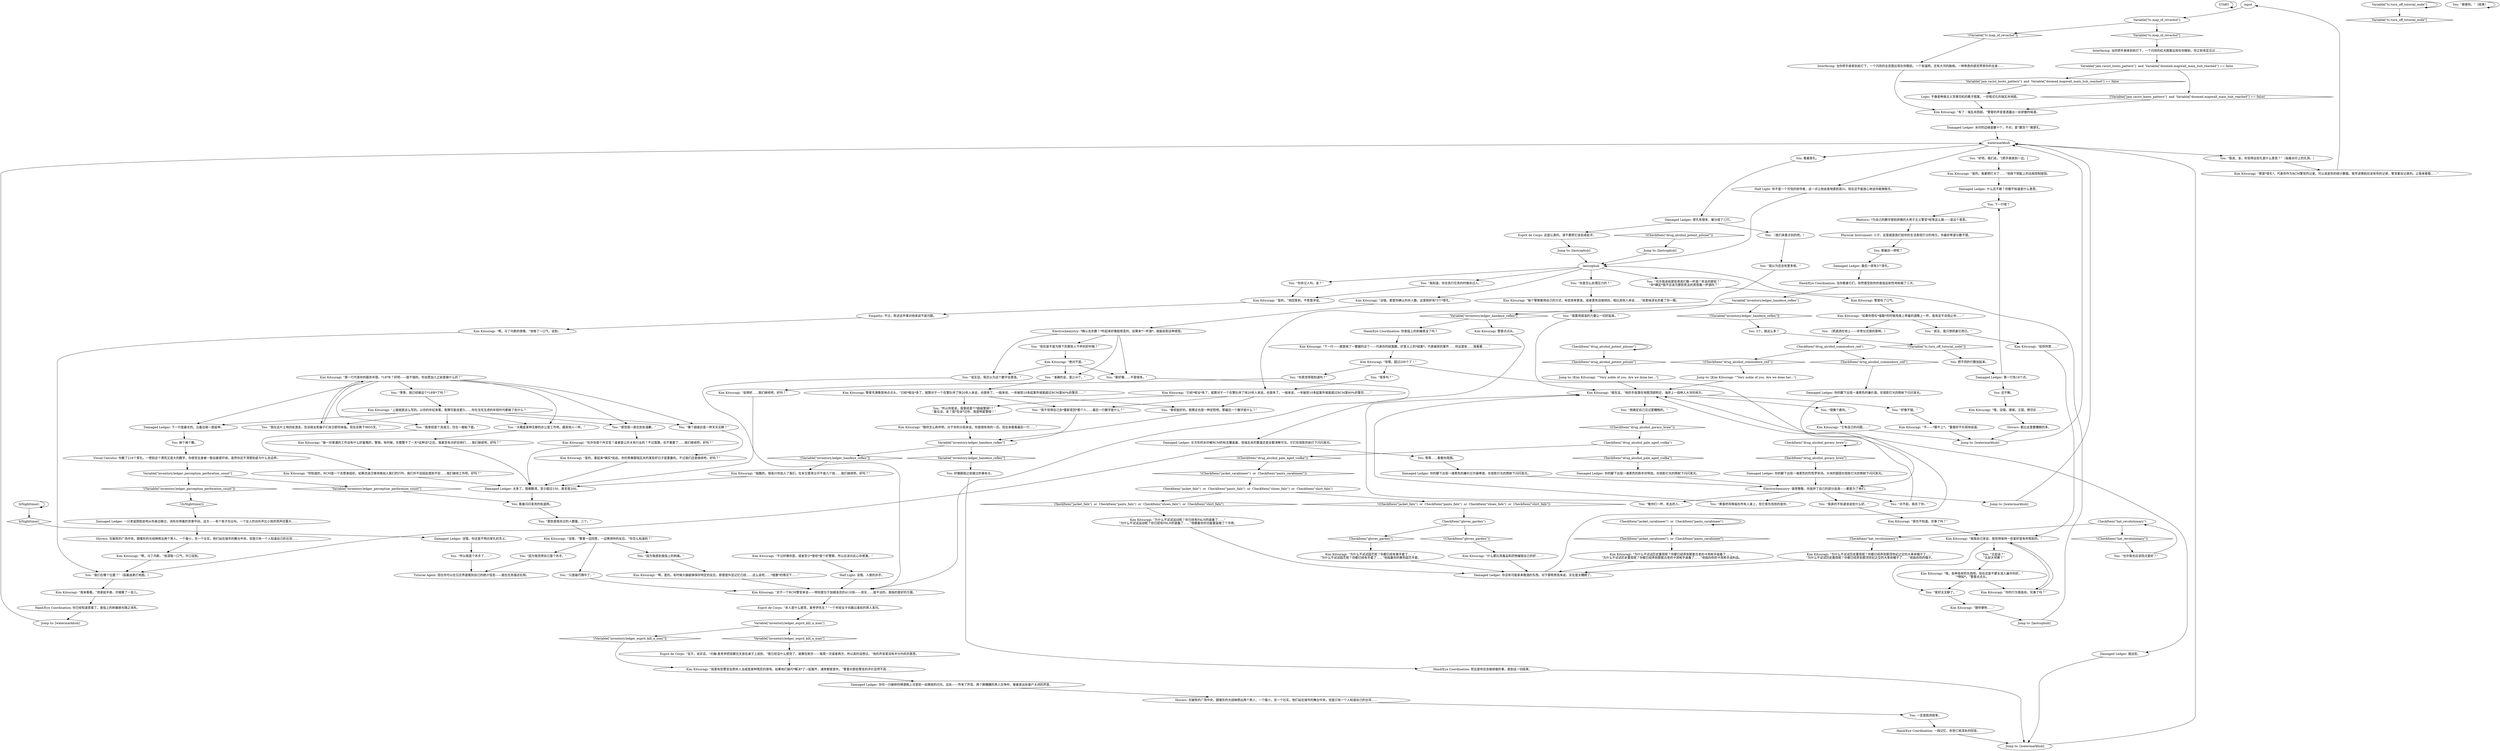 # KINEEMA ORB / halogen watermarks
# the dialogue where-in you've turned on the lights of the kineema and you can look at the halogen watermarks stuff on your ledger
# ==================================================
digraph G {
	  0 [label="START"];
	  1 [label="input"];
	  2 [label="Rhetoric: *为自己的数字感到骄傲的大男子主义警官*经常这么做——是这个意思。"];
	  3 [label="Damaged Ledger: 下一行是最长的。沿着边缘一直延伸。"];
	  4 [label="You: “你真觉得我知道吗？”"];
	  5 [label="You: “准确的说，是216个。”"];
	  6 [label="You: “所以我是个杀手了……”"];
	  7 [label="Jump to: [watermarkhub]"];
	  8 [label="Jump to: [watermarkhub]"];
	  9 [label="You: “那些是我杀过的人数量。三个。”"];
	  10 [label="Damaged Ledger: 长方形的水印被RCM的标志覆盖着，但瑞瓦肖的要道还是全都清晰可见。它们在锐影的前灯下闪闪发光。"];
	  11 [label="Jump to: [watermarkhub]"];
	  12 [label="You: “我要用摇滚的力量让一切好起来。”"];
	  13 [label="Kim Kitsuragi: “就我自己来说，我觉得保持一些爱好是有所帮助的。”"];
	  14 [label="Jump to: [lastcophub]"];
	  15 [label="Damaged Ledger: 你没有可能拿来敬酒的东西。对于那帮男孩来说，实在是太糟糕了。"];
	  16 [label="Esprit de Corps: 这是认真的。请不要把它误会成批评。"];
	  17 [label="You: 把不同的行数加起来。"];
	  18 [label="Tutorial Agent: 现在你可以在日志界面看到自己的统计信息——就在任务描述右侧。"];
	  19 [label="Half Light: 没错。人类的杀手。"];
	  20 [label="Half Light: 你不是一个可怕的掠夺者，这一点让他由衷地感到高兴。现在还不能放心地说你能够胜任。"];
	  21 [label="You: 看着闪闪发亮的街道网。"];
	  22 [label="You: 那最后一排呢？"];
	  23 [label="Kim Kitsuragi: “第一行代表你的服务年限。*18*年？好吧——挺不错的。你自愿加入之前是做什么的？”"];
	  24 [label="Kim Kitsuragi: “挺酷的。很高兴你加入了我们。在末日里哭泣可不值几个钱……我们继续吧，好吗？”"];
	  25 [label="Hand/Eye Coordination: 你食指上的刺痛感没了吗？"];
	  26 [label="You: 一定是肌肉痉挛。"];
	  27 [label="Kim Kitsuragi: “啊，马丁内斯的夜晚，”他吸了一口气，说到。"];
	  28 [label="Jump to: [lastcophub]"];
	  29 [label="Jump to: [Kim Kitsuragi: \"\"Very noble of you. Are we done her...\"]"];
	  30 [label="CheckItem(\"drug_alcohol_goracy_brew\")"];
	  31 [label="CheckItem(\"drug_alcohol_goracy_brew\")", shape=diamond];
	  32 [label="!(CheckItem(\"drug_alcohol_goracy_brew\"))", shape=diamond];
	  33 [label="Kim Kitsuragi: “哦，没错。煤城，王国，燃尽区……”"];
	  34 [label="Damaged Ledger: 什么还不赖？你都不知道是什么意思。"];
	  35 [label="Variable[\"tc.turn_off_tutorial_node\"]"];
	  36 [label="Variable[\"tc.turn_off_tutorial_node\"]", shape=diamond];
	  37 [label="!(Variable[\"tc.turn_off_tutorial_node\"])", shape=diamond];
	  38 [label="Damaged Ledger: 就这些。"];
	  39 [label="You: “我以为还会有更多呢。”"];
	  40 [label="Damaged Ledger: 没错。你还是不明白穿孔的含义。"];
	  41 [label="Damaged Ledger: 你在一只破碎的啤酒瓶上注意到一丝微弱的闪光。远处——传来了声音。两个醉醺醺的男人在争吵，接着是远处窗户关闭的声音。"];
	  42 [label="Kim Kitsuragi: “不过好像你是，或者至少*曾经*是个好警察。所以应该对此心存感激。”"];
	  43 [label="Jump to: [Kim Kitsuragi: \"\"Very noble of you. Are we done her...\"]"];
	  44 [label="Damaged Ledger: 你的脚下出现一滩黑色的廉价比尔森啤酒，在锐影灯光的照射下闪闪发光。"];
	  45 [label="IsNighttime()"];
	  46 [label="IsNighttime()", shape=diamond];
	  47 [label="!(IsNighttime())", shape=diamond];
	  48 [label="Damaged Ledger: 太多了，很难数清。至少超过150，甚至是200。"];
	  49 [label="Kim Kitsuragi: “下一行——就是绕了一整圈的这个——代表你的结案数。好意义上的*结案*。代表破获的案件……你这里有……我看看……”"];
	  50 [label="Kim Kitsuragi: “没错。那是你确认的杀人数。这里刚好有*3个*穿孔。”"];
	  51 [label="You: “谢谢你。”（结束）"];
	  52 [label="Kim Kitsuragi: 警督点点头。"];
	  53 [label="You: 好像跟我之前做过的事有关。"];
	  54 [label="Hand/Eye Coordination: 你已经知道答案了。食指上的刺痛感也随之消失。"];
	  55 [label="Kim Kitsuragi: “就在这，”他的手指落在地图顶部附近，海岸上一段伸入大洋的地方。"];
	  56 [label="Kim Kitsuragi: “你的行为很高尚。完事了吗？”"];
	  57 [label="You: “也许我也应该找点爱好？”"];
	  58 [label="CheckItem(\"jacket_carabineer\")  or  CheckItem(\"pants_carabineer\")"];
	  59 [label="CheckItem(\"jacket_carabineer\")  or  CheckItem(\"pants_carabineer\")", shape=diamond];
	  60 [label="!(CheckItem(\"jacket_carabineer\")  or  CheckItem(\"pants_carabineer\"))", shape=diamond];
	  61 [label="CheckItem(\"drug_alcohol_potent_pilsner\")"];
	  62 [label="CheckItem(\"drug_alcohol_potent_pilsner\")", shape=diamond];
	  63 [label="!(CheckItem(\"drug_alcohol_potent_pilsner\"))", shape=diamond];
	  64 [label="You: “我确定自己见过更糟糕的。”"];
	  65 [label="Shivers: 都比这里要糟糕的多。"];
	  66 [label="Jump to: [lastcophub]"];
	  67 [label="You: “等等，我已经做这个*18年*了吗？”"];
	  68 [label="Kim Kitsuragi: “啊，马丁内斯，”他深吸一口气，开口说到。"];
	  69 [label="Kim Kitsuragi: “也许你是个外交官？或者是公共关系行业的？不过我猜，也不重要了……我们继续吧，好吗？”"];
	  70 [label="Hand/Eye Coordination: 而且是你还会继续做的事，直到这一切结束。"];
	  71 [label="Damaged Ledger: 你的脚下出现一滩黑色的廉价酒。在锐影灯光的照射下闪闪发光。"];
	  72 [label="Kim Kitsuragi: “为什么不试试园艺呢？你都已经有黄手套了……”\n“为什么不试试园艺呢？你都已经有手套了……”他指着你的黄色园艺手套。"];
	  73 [label="Damaged Ledger: 你的脚下出现一滩黑色的陈年伏特加，在锐影灯光的照射下闪闪发光。"];
	  74 [label="Damaged Ledger: 水印的边缘是数十个，不对，是“数百个”微穿孔。"];
	  75 [label="Kim Kitsuragi: “是的，看起来*确实*如此。你的青春跟瑞瓦肖的某些好日子是重叠的。不过我们还是继续吧，好吗？”"];
	  76 [label="Kim Kitsuragi: “啊，是的。有时候大脑能够保存特定的反应，即使是外显记忆已经……这么说吧……*错置*的情况下……”"];
	  77 [label="Kim Kitsuragi: “对于一个RCM警官来说——特别是位于加姆洛克的41分局——其实……挺平淡的。我指的是好的方面。”"];
	  78 [label="Kim Kitsuragi: “局里有些警官会把杀人当成是某种残忍的游戏。如果他们碰巧*解决*了一起案件，通常都是意外。”警督对那些警官的评价显然不高……"];
	  79 [label="Kim Kitsuragi: “如果你想在*值勤*的时候用身上带着的酒敬上一杯，我肯定不会阻止你……”"];
	  80 [label="Electrochemistry: 值得尊敬。你放弃了自己的部分血液——都是为了他们。"];
	  81 [label="You: “对不起，我杀了你。”"];
	  82 [label="Kim Kitsuragi: 警督充满敬意地点点头。“已经*相当*多了，就算对于一个在警队待了快20年人来说，也很多了。一般来说，一年破获10多起案件就能超过RCM里90%的警员……”"];
	  83 [label="Shivers: 在破败的广场中央，圆锥形的光线映照出两个男人，一个瘦小，另一个壮实。他们站在城市的舞台中央，但是只有一个人知道自己的台词……"];
	  84 [label="You: “我真的不知道该说些什么好。”"];
	  85 [label="You: “比如说？”\n“比如大师赛？”"];
	  86 [label="Kim Kitsuragi: “是的。我要把灯关了……”他按下钥匙上的远程控制按钮。"];
	  87 [label="Damaged Ledger: 一只老鼠厚脸皮地从你身边窜过，消失在停着的货車中间。远方——有个孩子在尖叫，一个女人的训斥声比小孩的哭声还要大……"];
	  88 [label="Interfacing: 当你把手册拿到前灯下，一个闪烁的虹光图案出现在你眼前。你之前肯定见过……"];
	  89 [label="You: 看着穿孔。"];
	  90 [label="CheckItem(\"hat_revolutionary\")"];
	  91 [label="CheckItem(\"hat_revolutionary\")", shape=diamond];
	  92 [label="!(CheckItem(\"hat_revolutionary\"))", shape=diamond];
	  93 [label="Interfacing: 当你把手册拿到前灯下，一个闪烁的全息图出现在你眼前。一个街道网，还有大河的脉络。一种熟悉的感觉贯穿你的全身……"];
	  94 [label="You: 下一行呢？"];
	  95 [label="You: “说实话，我还以为这个数字会更高。”"];
	  96 [label="You: “其实，我只想抓着它而已。”"];
	  97 [label="Kim Kitsuragi: “为什么不试试历史重现呢？你都已经弄到那顶世纪之交的大革命帽子了……”\n“为什么不试试历史重现呢？你都已经弄到那顶世纪之交的大革命帽子了……”他指向你的帽子。"];
	  98 [label="Kim Kitsuragi: “什么都比用毒品和药物摧毁自己的好……”"];
	  99 [label="Jump to: [watermarkhub]"];
	  100 [label="watermarkhub"];
	  101 [label="Kim Kitsuragi: “你知道的，RCM是一个志愿者组织。如果流浪汉够资格加入我们的行列，我们并不会因此感到不安……我们继续工作吧，好吗？”"];
	  102 [label="You: “我不觉得自己会*重新变回*那个人……最后一行数字是什么？”"];
	  103 [label="You: “现在是不是为倒下的那些人干杯的好时候？”"];
	  104 [label="You: 等等……看看你周围。"];
	  105 [label="Visual Calculus: 你数了216个穿孔。一想到这个漂亮又庞大的数字，你感觉全身被一股自豪感环绕，虽然你还不清楚到底为什么会这样。"];
	  106 [label="Kim Kitsuragi: “为什么不试试历史重现呢？你都已经弄到那套古老的卡宾枪手装备了……”\n“为什么不试试历史重现呢？你都已经弄到那套古老的卡宾枪手装备了……”他指向你的卡宾枪手战利品。"];
	  107 [label="You: “我知道，你在执行任务的时候杀过人。”"];
	  108 [label="Kim Kitsuragi: “那是*穿孔*。代表你作为RCM警官的记录。可以说是你的统计数据。我早该猜到应该有你的记录，警官都会记录的。让我来看看……”"];
	  109 [label="You: “像个超级巨星一样天天买醉？”"];
	  110 [label="You: “所以你是说，我曾经是个*超级警探*？”\n“看见没，金？我*告诉*过你，我是明星警探！”"];
	  111 [label="Kim Kitsuragi: “没错，”警督一边回答，一边猜测你的反应。“你怎么知道的？”"];
	  112 [label="Esprit de Corps: “杀人是什么感觉，麦考伊先生？”一个年轻女子向路过桌前的男人发问。"];
	  113 [label="lastcophub"];
	  114 [label="Kim Kitsuragi: “哦，各种各样的东西吧。现在还是不要太深入展开的好。”\n“*例如*。”警督点点头。"];
	  115 [label="Damaged Ledger: 你的脚下出现一滩黑色的烈性罗宋汤。大块的甜菜在锐影灯光的照射下闪闪发光。"];
	  116 [label="Electrochemistry: *确认击杀数？*听起来好像挺邪恶的。如果来*一杯酒*，就能抚慰这种感受。"];
	  117 [label="You: 还不赖。"];
	  118 [label="Kim Kitsuragi: “说得好……我们继续吧，好吗？”"];
	  119 [label="Kim Kitsuragi: “已经*相当*多了，就算对于一个在警队待了快20年人来说，也很多了。一般来说，一年破获10多起案件就能超过RCM里90%的警员……”"];
	  120 [label="Hand/Eye Coordination: 当你看着它们，突然感觉到你的食指反射性地收缩了三次。"];
	  121 [label="You: “因为我感到食指上的刺痛。”"];
	  122 [label="Kim Kitsuragi: “上面就是这么写的。以你的年纪来看，我猜可能会更久……你在无忧无虑的年轻时代都做了些什么？"];
	  123 [label="Logic: 不像是种族主义货車司机的靴子图案。一份程式化的瑞瓦肖地图。"];
	  124 [label="You: “很多吗？”"];
	  125 [label="You: “你杀过人吗，金？”"];
	  126 [label="You: （我们来看点别的吧。）"];
	  127 [label="Kim Kitsuragi: “为什么不试试运动呢？你已经有FALN的装备了……”\n“为什么不试试运动呢？你已经有FALN的装备了……”他朝着你的功能套装做了个手势。"];
	  128 [label="CheckItem(\"gloves_garden\")"];
	  129 [label="CheckItem(\"gloves_garden\")", shape=diamond];
	  130 [label="!(CheckItem(\"gloves_garden\"))", shape=diamond];
	  131 [label="Kim Kitsuragi: “不——*算不上*，”警督好不乐观地说道。"];
	  132 [label="You: “敬你们一杯，死去的人。”"];
	  133 [label="CheckItem(\"jacket_faln\")  or  CheckItem(\"pants_faln\")  or  CheckItem(\"shoes_faln\")  or  CheckItem(\"shirt_faln\")"];
	  134 [label="CheckItem(\"jacket_faln\")  or  CheckItem(\"pants_faln\")  or  CheckItem(\"shoes_faln\")  or  CheckItem(\"shirt_faln\")", shape=diamond];
	  135 [label="!(CheckItem(\"jacket_faln\")  or  CheckItem(\"pants_faln\")  or  CheckItem(\"shoes_faln\")  or  CheckItem(\"shirt_faln\"))", shape=diamond];
	  136 [label="CheckItem(\"drug_alcohol_commodore_red\")"];
	  137 [label="CheckItem(\"drug_alcohol_commodore_red\")", shape=diamond];
	  138 [label="!(CheckItem(\"drug_alcohol_commodore_red\"))", shape=diamond];
	  139 [label="CheckItem(\"drug_alcohol_pale_aged_vodka\")"];
	  140 [label="CheckItem(\"drug_alcohol_pale_aged_vodka\")", shape=diamond];
	  141 [label="!(CheckItem(\"drug_alcohol_pale_aged_vodka\"))", shape=diamond];
	  142 [label="Physical Instrument: 小子，这里就是我们给你的生活表现打分的地方。你最好希望分数不错。"];
	  143 [label="Empathy: 不过，陈述这件事对他来说不是问题。"];
	  144 [label="Kim Kitsuragi: “我也不知道。完事了吗？”"];
	  145 [label="You: “曾经挺好的。我猜这也是一种安慰吧。那最后一个数字是什么？”"];
	  146 [label="Kim Kitsuragi: “随你怎么称呼吧。对于你的分局来说，你是很有用的一员。现在来看看最后一行……”"];
	  147 [label="You: “你是怎么处理压力的？”"];
	  148 [label="Kim Kitsuragi: “是的，”他回答到，不愿意详说。"];
	  149 [label="You: （把酒洒在地上——非常仪式感的那种。）"];
	  150 [label="Kim Kitsuragi: “随你便吧……”"];
	  151 [label="Kim Kitsuragi: “有了：瑞瓦肖西部。”警督的声音里透露出一丝骄傲的味道。"];
	  152 [label="You: 3个，就这么多？"];
	  153 [label="You: “我在这片土地四处游走，告诉妓女和骗子们末日即将来临。现在还剩下9855天。”"];
	  154 [label="Kim Kitsuragi: “哇哦，超过200个了！”"];
	  155 [label="Hand/Eye Coordination: 一段记忆，你杏仁核深处的回音。"];
	  156 [label="Variable[\"inventory.ledger_handeye_reflex\"]"];
	  157 [label="Variable[\"inventory.ledger_handeye_reflex\"]", shape=diamond];
	  158 [label="!(Variable[\"inventory.ledger_handeye_reflex\"])", shape=diamond];
	  159 [label="You: “我们在哪个位置？”（指着卤素灯地图。）"];
	  160 [label="You: 挨个挨个数。"];
	  161 [label="Variable[\"inventory.ledger_esprit_kill_a_man\"]"];
	  162 [label="Variable[\"inventory.ledger_esprit_kill_a_man\"]", shape=diamond];
	  163 [label="!(Variable[\"inventory.ledger_esprit_kill_a_man\"])", shape=diamond];
	  164 [label="You: “好像不错。”"];
	  165 [label="You: “很像个粪坑。”"];
	  166 [label="Damaged Ledger: 穿孔有很多，被分成了三行。"];
	  167 [label="Damaged Ledger: 第一行有18个点。"];
	  168 [label="You: “我说，金，你觉得这些孔是什么意思？”（指着水印上的孔洞。）"];
	  169 [label="You: “我曾经是个流浪汉，住在一艘船下面。”"];
	  170 [label="Kim Kitsuragi: “做一份普通的工作没有什么好羞愧的，警探。有时候，在整整干了一天*这种活*之后，我甚至有点妒忌他们……我们继续吧，好吗？”"];
	  171 [label="You: “那好像……不是很多。”"];
	  172 [label="Variable[\"inventory.ledger_handeye_reflex\"]"];
	  173 [label="Variable[\"inventory.ledger_handeye_reflex\"]", shape=diamond];
	  174 [label="!(Variable[\"inventory.ledger_handeye_reflex\"])", shape=diamond];
	  175 [label="You: “因为我觉得自己是个杀手。”"];
	  176 [label="You: “只是碰巧猜中了。”"];
	  177 [label="Kim Kitsuragi: “我来看看。”他拿起手册，仔细看了一会儿。"];
	  178 [label="You: “也许我该给那些男孩们敬一杯酒？死去的那些？”\n“你*确定*我不应该为那些死去的男孩敬一杯酒吗？”"];
	  179 [label="You: “爱好太无聊了。”"];
	  180 [label="Shivers: 在破败的广场中央，圆锥形的光线映照出两个男人，一个瘦小，另一个壮实。他们站在城市的舞台中央，但是只有一个人知道自己的台词……"];
	  181 [label="Variable[\"jam.racist_boots_pattern\"]  and  Variable[\"doomed.mapwall_main_hub_reached\"] == false"];
	  182 [label="Variable[\"jam.racist_boots_pattern\"]  and  Variable[\"doomed.mapwall_main_hub_reached\"] == false", shape=diamond];
	  183 [label="!(Variable[\"jam.racist_boots_pattern\"]  and  Variable[\"doomed.mapwall_main_hub_reached\"] == false)", shape=diamond];
	  184 [label="You: “好吧，我们走。”[把手册放到一边。]"];
	  185 [label="Damaged Ledger: 最后一排有3个穿孔。"];
	  186 [label="You: “大概是某种无聊的办公室工作吧。跟其他人一样。”"];
	  187 [label="Kim Kitsuragi: “绝对不是。”"];
	  188 [label="Kim Kitsuragi: “如你所愿……”"];
	  189 [label="You: “黄昏终将降临在所有人身上，但它首先找到的是你。”"];
	  190 [label="Kim Kitsuragi: “它有自己的问题……”"];
	  191 [label="Variable[\"tc.map_of_revachol\"]"];
	  192 [label="Variable[\"tc.map_of_revachol\"]", shape=diamond];
	  193 [label="!(Variable[\"tc.map_of_revachol\"])", shape=diamond];
	  194 [label="You: “感觉我一直在到处道歉。”"];
	  195 [label="Kim Kitsuragi: “每个警察都用自己的方式，有些效率更高，或者更有自毁倾向，相比其他人来说……”他意味深长的看了你一眼。"];
	  196 [label="Variable[\"inventory.ledger_perception_perforation_count\"]"];
	  197 [label="Variable[\"inventory.ledger_perception_perforation_count\"]", shape=diamond];
	  198 [label="!(Variable[\"inventory.ledger_perception_perforation_count\"])", shape=diamond];
	  199 [label="Esprit de Corps: “宝贝，说实话，”约翰·麦考伊把双脚交叉放在桌子上说到，“我已经没什么感觉了。就像在刷牙——每周一次或者两次，所以真的没想过。”他的声音里没有半分内疚的意思。"];
	  200 [label="Kim Kitsuragi: 警督叹了口气。"];
	  0 -> 0
	  1 -> 191
	  2 -> 142
	  3 -> 160
	  4 -> 118
	  5 -> 82
	  6 -> 18
	  7 -> 100
	  8 -> 100
	  9 -> 111
	  10 -> 104
	  10 -> 159
	  11 -> 100
	  12 -> 55
	  13 -> 56
	  13 -> 179
	  13 -> 85
	  14 -> 113
	  15 -> 55
	  16 -> 66
	  17 -> 167
	  19 -> 77
	  20 -> 113
	  21 -> 9
	  22 -> 185
	  23 -> 194
	  23 -> 67
	  23 -> 3
	  23 -> 169
	  23 -> 109
	  23 -> 153
	  23 -> 186
	  24 -> 48
	  25 -> 49
	  26 -> 155
	  27 -> 159
	  28 -> 113
	  29 -> 55
	  30 -> 30
	  30 -> 31
	  31 -> 115
	  32 -> 139
	  33 -> 65
	  34 -> 94
	  35 -> 35
	  35 -> 36
	  37 -> 17
	  38 -> 7
	  39 -> 119
	  40 -> 6
	  41 -> 83
	  42 -> 19
	  43 -> 55
	  44 -> 80
	  45 -> 45
	  45 -> 46
	  46 -> 40
	  47 -> 87
	  48 -> 21
	  49 -> 154
	  50 -> 116
	  51 -> 51
	  52 -> 10
	  53 -> 70
	  54 -> 8
	  55 -> 64
	  55 -> 164
	  55 -> 165
	  56 -> 13
	  57 -> 90
	  58 -> 58
	  58 -> 59
	  59 -> 106
	  60 -> 133
	  61 -> 61
	  61 -> 62
	  62 -> 43
	  63 -> 14
	  64 -> 32
	  65 -> 99
	  66 -> 113
	  67 -> 122
	  68 -> 159
	  69 -> 48
	  70 -> 7
	  71 -> 80
	  72 -> 15
	  73 -> 80
	  74 -> 100
	  75 -> 48
	  76 -> 77
	  77 -> 112
	  78 -> 41
	  79 -> 96
	  79 -> 149
	  80 -> 132
	  80 -> 11
	  80 -> 81
	  80 -> 84
	  80 -> 189
	  81 -> 55
	  82 -> 145
	  82 -> 102
	  82 -> 110
	  83 -> 26
	  84 -> 144
	  85 -> 114
	  86 -> 34
	  87 -> 180
	  88 -> 181
	  89 -> 166
	  90 -> 91
	  90 -> 92
	  91 -> 97
	  92 -> 57
	  93 -> 151
	  94 -> 2
	  95 -> 77
	  96 -> 188
	  97 -> 15
	  98 -> 15
	  99 -> 100
	  100 -> 168
	  100 -> 89
	  100 -> 20
	  100 -> 184
	  101 -> 48
	  102 -> 156
	  103 -> 187
	  104 -> 44
	  105 -> 196
	  106 -> 15
	  107 -> 148
	  108 -> 1
	  109 -> 75
	  110 -> 146
	  111 -> 176
	  111 -> 121
	  111 -> 175
	  112 -> 161
	  113 -> 107
	  113 -> 50
	  113 -> 178
	  113 -> 147
	  113 -> 125
	  114 -> 56
	  114 -> 179
	  115 -> 80
	  116 -> 171
	  116 -> 103
	  116 -> 5
	  116 -> 95
	  117 -> 33
	  118 -> 48
	  119 -> 145
	  119 -> 102
	  119 -> 110
	  120 -> 172
	  121 -> 76
	  122 -> 194
	  122 -> 3
	  122 -> 169
	  122 -> 109
	  122 -> 153
	  122 -> 186
	  123 -> 151
	  124 -> 119
	  125 -> 148
	  126 -> 39
	  127 -> 15
	  128 -> 129
	  128 -> 130
	  129 -> 72
	  130 -> 98
	  131 -> 99
	  132 -> 55
	  133 -> 134
	  133 -> 135
	  134 -> 127
	  135 -> 128
	  136 -> 137
	  136 -> 138
	  137 -> 71
	  138 -> 29
	  139 -> 140
	  139 -> 141
	  140 -> 73
	  141 -> 60
	  142 -> 22
	  143 -> 27
	  144 -> 13
	  145 -> 156
	  146 -> 156
	  147 -> 195
	  148 -> 143
	  149 -> 136
	  150 -> 28
	  151 -> 74
	  152 -> 37
	  153 -> 23
	  154 -> 124
	  154 -> 4
	  154 -> 38
	  155 -> 7
	  156 -> 157
	  156 -> 158
	  157 -> 53
	  158 -> 24
	  159 -> 177
	  160 -> 105
	  161 -> 162
	  161 -> 163
	  162 -> 199
	  163 -> 78
	  164 -> 131
	  165 -> 190
	  166 -> 16
	  166 -> 126
	  167 -> 117
	  167 -> 94
	  168 -> 108
	  169 -> 101
	  170 -> 48
	  171 -> 77
	  172 -> 173
	  172 -> 174
	  173 -> 25
	  173 -> 52
	  174 -> 152
	  175 -> 18
	  176 -> 77
	  177 -> 54
	  178 -> 200
	  179 -> 150
	  180 -> 68
	  181 -> 182
	  181 -> 183
	  182 -> 123
	  183 -> 151
	  184 -> 86
	  185 -> 120
	  186 -> 170
	  187 -> 171
	  187 -> 5
	  187 -> 95
	  188 -> 13
	  189 -> 55
	  190 -> 99
	  191 -> 192
	  191 -> 193
	  192 -> 88
	  193 -> 93
	  194 -> 69
	  195 -> 12
	  196 -> 197
	  196 -> 198
	  197 -> 21
	  198 -> 47
	  199 -> 78
	  200 -> 79
}

